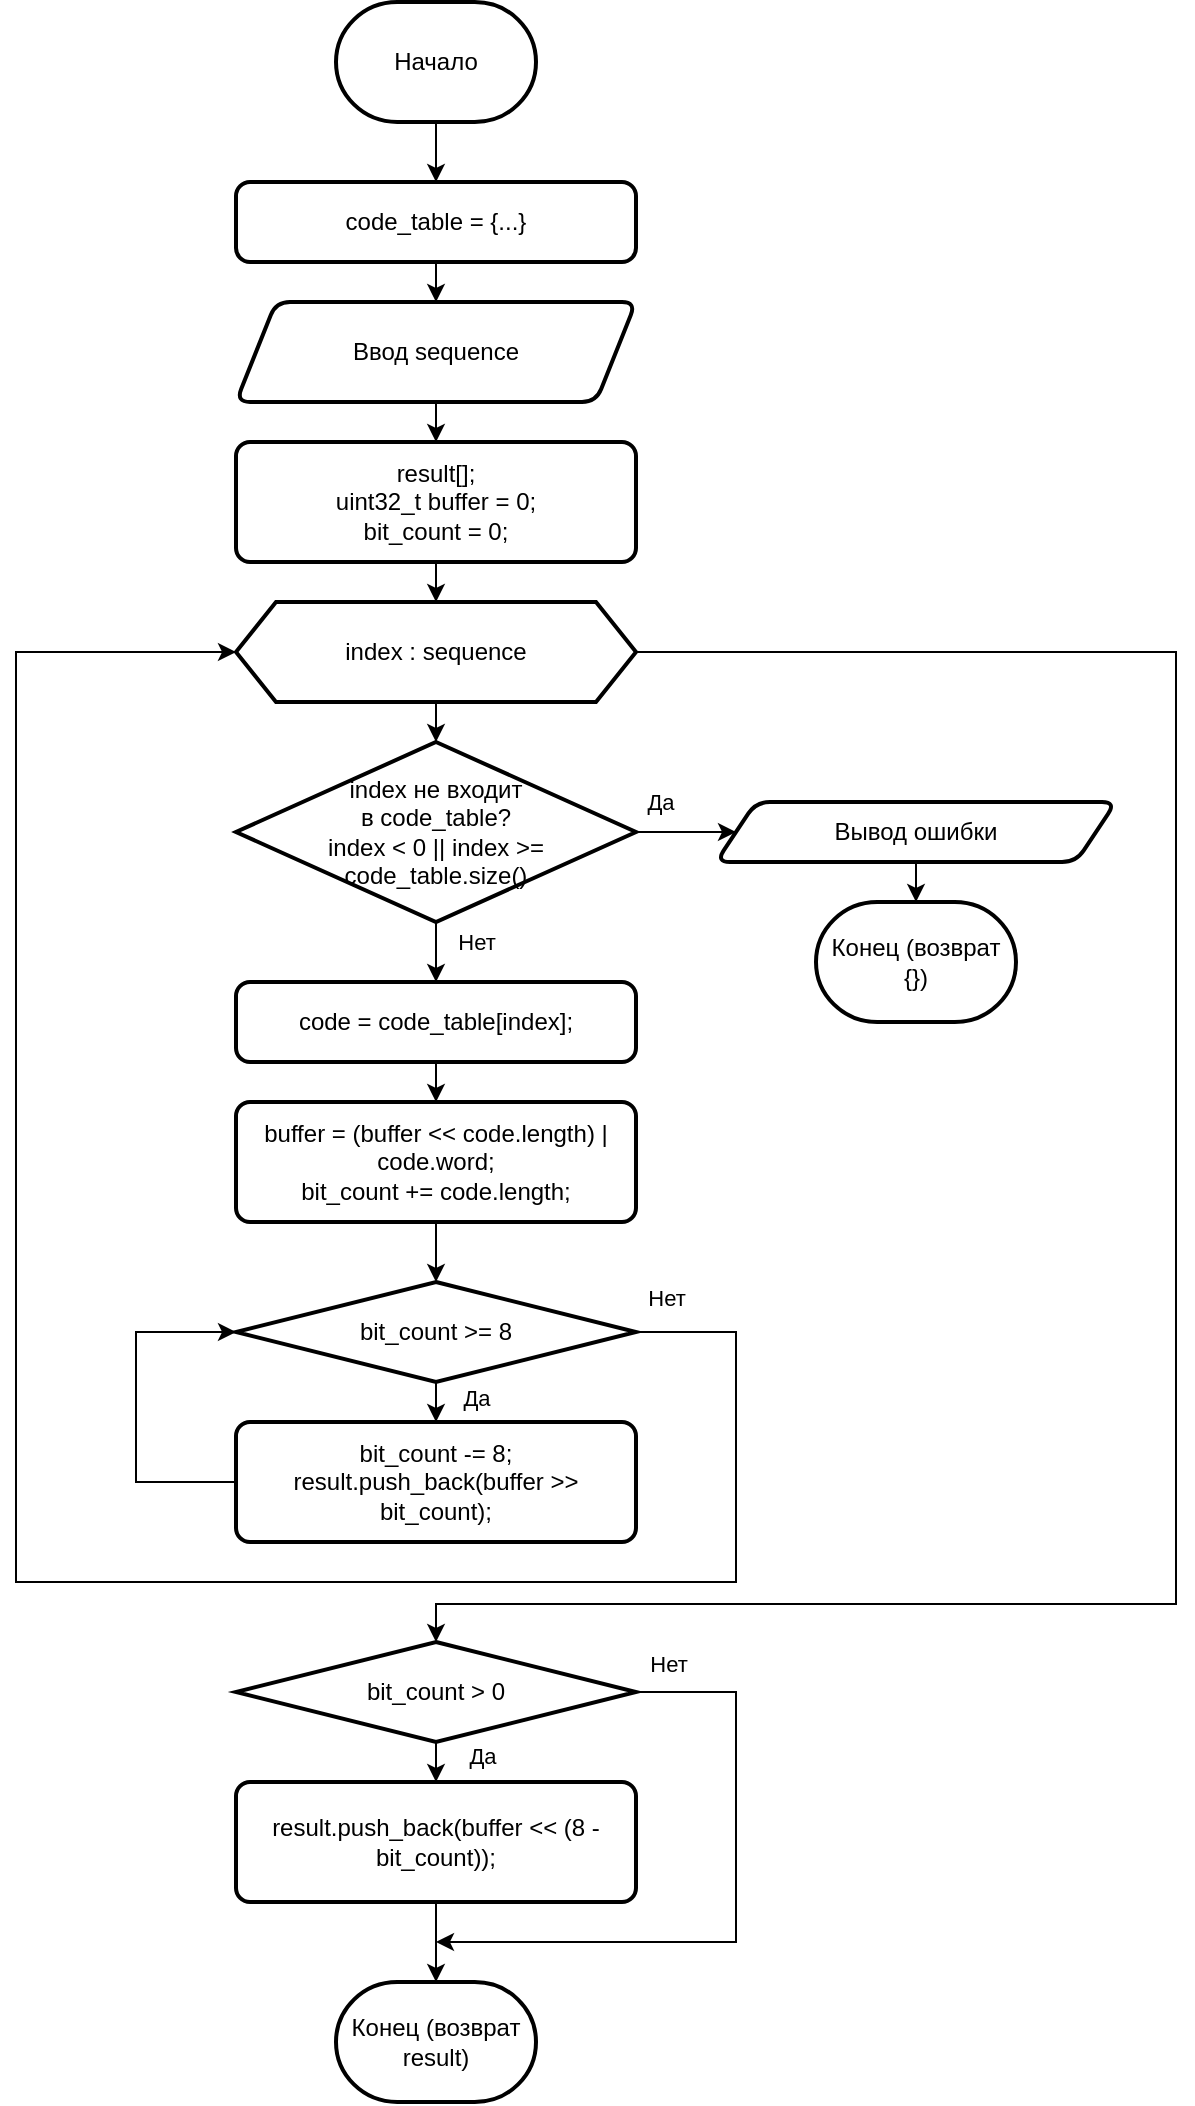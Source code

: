<mxfile version="24.4.13" type="device">
  <diagram id="C5RBs43oDa-KdzZeNtuy" name="Page-1">
    <mxGraphModel dx="956" dy="1700" grid="1" gridSize="10" guides="1" tooltips="1" connect="1" arrows="1" fold="1" page="1" pageScale="1" pageWidth="827" pageHeight="1169" math="0" shadow="0">
      <root>
        <mxCell id="WIyWlLk6GJQsqaUBKTNV-0" />
        <mxCell id="WIyWlLk6GJQsqaUBKTNV-1" parent="WIyWlLk6GJQsqaUBKTNV-0" />
        <mxCell id="SRNSHd6ge_EsEEtdElFu-2" value="" style="edgeStyle=orthogonalEdgeStyle;rounded=0;orthogonalLoop=1;jettySize=auto;html=1;" parent="WIyWlLk6GJQsqaUBKTNV-1" source="S7_N-UKr1pL8a_zZHFVc-5" edge="1">
          <mxGeometry relative="1" as="geometry">
            <mxPoint x="410" y="-600" as="targetPoint" />
          </mxGeometry>
        </mxCell>
        <mxCell id="S7_N-UKr1pL8a_zZHFVc-5" value="Начало" style="strokeWidth=2;html=1;shape=mxgraph.flowchart.terminator;whiteSpace=wrap;" parent="WIyWlLk6GJQsqaUBKTNV-1" vertex="1">
          <mxGeometry x="360" y="-690" width="100" height="60" as="geometry" />
        </mxCell>
        <mxCell id="SRNSHd6ge_EsEEtdElFu-37" style="edgeStyle=orthogonalEdgeStyle;rounded=0;orthogonalLoop=1;jettySize=auto;html=1;entryX=0.5;entryY=0;entryDx=0;entryDy=0;" parent="WIyWlLk6GJQsqaUBKTNV-1" edge="1">
          <mxGeometry relative="1" as="geometry">
            <Array as="points">
              <mxPoint x="800" y="-390" />
              <mxPoint x="800" y="640" />
              <mxPoint x="410" y="640" />
            </Array>
            <mxPoint x="410" y="670" as="targetPoint" />
          </mxGeometry>
        </mxCell>
        <mxCell id="SRNSHd6ge_EsEEtdElFu-24" style="edgeStyle=orthogonalEdgeStyle;rounded=0;orthogonalLoop=1;jettySize=auto;html=1;entryX=0.5;entryY=0;entryDx=0;entryDy=0;" parent="WIyWlLk6GJQsqaUBKTNV-1" edge="1">
          <mxGeometry relative="1" as="geometry">
            <Array as="points">
              <mxPoint x="600" y="-30" />
              <mxPoint x="600" y="110" />
              <mxPoint x="410" y="110" />
            </Array>
            <mxPoint x="510" y="-30" as="sourcePoint" />
          </mxGeometry>
        </mxCell>
        <mxCell id="SRNSHd6ge_EsEEtdElFu-38" style="edgeStyle=orthogonalEdgeStyle;rounded=0;orthogonalLoop=1;jettySize=auto;html=1;entryX=0;entryY=0.5;entryDx=0;entryDy=0;entryPerimeter=0;exitX=0;exitY=0.5;exitDx=0;exitDy=0;" parent="WIyWlLk6GJQsqaUBKTNV-1" edge="1">
          <mxGeometry relative="1" as="geometry">
            <Array as="points">
              <mxPoint x="150" y="590" />
              <mxPoint x="150" y="-390" />
            </Array>
            <mxPoint x="310" y="-390" as="targetPoint" />
          </mxGeometry>
        </mxCell>
        <mxCell id="DR3ZvVdrjEOjAyI6lG6U-50" style="edgeStyle=orthogonalEdgeStyle;rounded=0;orthogonalLoop=1;jettySize=auto;html=1;entryX=0.5;entryY=0;entryDx=0;entryDy=0;entryPerimeter=0;" parent="WIyWlLk6GJQsqaUBKTNV-1" target="DR3ZvVdrjEOjAyI6lG6U-16" edge="1">
          <mxGeometry relative="1" as="geometry">
            <Array as="points">
              <mxPoint x="700" y="-355" />
              <mxPoint x="700" />
              <mxPoint x="410" />
            </Array>
            <mxPoint x="510.0" y="-355.0" as="sourcePoint" />
          </mxGeometry>
        </mxCell>
        <mxCell id="zlNJ5mJG9k1ZYK3fHJ0b-6" style="edgeStyle=orthogonalEdgeStyle;rounded=0;orthogonalLoop=1;jettySize=auto;html=1;entryX=0.5;entryY=0;entryDx=0;entryDy=0;" edge="1" parent="WIyWlLk6GJQsqaUBKTNV-1" source="zlNJ5mJG9k1ZYK3fHJ0b-4" target="zlNJ5mJG9k1ZYK3fHJ0b-5">
          <mxGeometry relative="1" as="geometry" />
        </mxCell>
        <mxCell id="zlNJ5mJG9k1ZYK3fHJ0b-4" value="code_table = {...}" style="rounded=1;whiteSpace=wrap;html=1;absoluteArcSize=1;arcSize=14;strokeWidth=2;strokeColor=default;align=center;verticalAlign=middle;fillColor=default;" vertex="1" parent="WIyWlLk6GJQsqaUBKTNV-1">
          <mxGeometry x="310" y="-600" width="200" height="40" as="geometry" />
        </mxCell>
        <mxCell id="zlNJ5mJG9k1ZYK3fHJ0b-24" style="edgeStyle=orthogonalEdgeStyle;rounded=0;orthogonalLoop=1;jettySize=auto;html=1;entryX=0.5;entryY=0;entryDx=0;entryDy=0;" edge="1" parent="WIyWlLk6GJQsqaUBKTNV-1" source="zlNJ5mJG9k1ZYK3fHJ0b-5" target="zlNJ5mJG9k1ZYK3fHJ0b-7">
          <mxGeometry relative="1" as="geometry" />
        </mxCell>
        <mxCell id="zlNJ5mJG9k1ZYK3fHJ0b-5" value="Ввод&amp;nbsp;sequence" style="shape=parallelogram;perimeter=parallelogramPerimeter;whiteSpace=wrap;html=1;fixedSize=1;rounded=1;strokeColor=default;strokeWidth=2;align=center;verticalAlign=middle;arcSize=14;fontFamily=Helvetica;fontSize=12;fontColor=default;fillColor=default;" vertex="1" parent="WIyWlLk6GJQsqaUBKTNV-1">
          <mxGeometry x="310" y="-540" width="200" height="50" as="geometry" />
        </mxCell>
        <mxCell id="zlNJ5mJG9k1ZYK3fHJ0b-25" style="edgeStyle=orthogonalEdgeStyle;rounded=0;orthogonalLoop=1;jettySize=auto;html=1;entryX=0.5;entryY=0;entryDx=0;entryDy=0;" edge="1" parent="WIyWlLk6GJQsqaUBKTNV-1" source="zlNJ5mJG9k1ZYK3fHJ0b-7" target="zlNJ5mJG9k1ZYK3fHJ0b-8">
          <mxGeometry relative="1" as="geometry" />
        </mxCell>
        <mxCell id="zlNJ5mJG9k1ZYK3fHJ0b-7" value="result[];&lt;div&gt;&lt;div&gt;uint32_t buffer = 0;&lt;/div&gt;&lt;div&gt;&lt;span style=&quot;background-color: initial;&quot;&gt;bit_count = 0;&lt;/span&gt;&lt;/div&gt;&lt;/div&gt;" style="rounded=1;whiteSpace=wrap;html=1;absoluteArcSize=1;arcSize=14;strokeWidth=2;strokeColor=default;align=center;verticalAlign=middle;fillColor=default;" vertex="1" parent="WIyWlLk6GJQsqaUBKTNV-1">
          <mxGeometry x="310" y="-470" width="200" height="60" as="geometry" />
        </mxCell>
        <mxCell id="zlNJ5mJG9k1ZYK3fHJ0b-8" value="index : sequence" style="shape=hexagon;perimeter=hexagonPerimeter2;whiteSpace=wrap;html=1;fixedSize=1;rounded=0;strokeColor=default;strokeWidth=2;align=center;verticalAlign=middle;arcSize=14;fontFamily=Helvetica;fontSize=12;fontColor=default;fillColor=default;" vertex="1" parent="WIyWlLk6GJQsqaUBKTNV-1">
          <mxGeometry x="310" y="-390" width="200" height="50" as="geometry" />
        </mxCell>
        <mxCell id="zlNJ5mJG9k1ZYK3fHJ0b-27" style="edgeStyle=orthogonalEdgeStyle;rounded=0;orthogonalLoop=1;jettySize=auto;html=1;entryX=0;entryY=0.5;entryDx=0;entryDy=0;" edge="1" parent="WIyWlLk6GJQsqaUBKTNV-1" source="zlNJ5mJG9k1ZYK3fHJ0b-11" target="zlNJ5mJG9k1ZYK3fHJ0b-14">
          <mxGeometry relative="1" as="geometry" />
        </mxCell>
        <mxCell id="zlNJ5mJG9k1ZYK3fHJ0b-30" value="Да" style="edgeLabel;html=1;align=center;verticalAlign=middle;resizable=0;points=[];" vertex="1" connectable="0" parent="zlNJ5mJG9k1ZYK3fHJ0b-27">
          <mxGeometry x="-0.548" y="-2" relative="1" as="geometry">
            <mxPoint y="-17" as="offset" />
          </mxGeometry>
        </mxCell>
        <mxCell id="zlNJ5mJG9k1ZYK3fHJ0b-29" style="edgeStyle=orthogonalEdgeStyle;rounded=0;orthogonalLoop=1;jettySize=auto;html=1;entryX=0.5;entryY=0;entryDx=0;entryDy=0;" edge="1" parent="WIyWlLk6GJQsqaUBKTNV-1" source="zlNJ5mJG9k1ZYK3fHJ0b-11" target="zlNJ5mJG9k1ZYK3fHJ0b-15">
          <mxGeometry relative="1" as="geometry" />
        </mxCell>
        <mxCell id="zlNJ5mJG9k1ZYK3fHJ0b-31" value="Нет" style="edgeLabel;html=1;align=center;verticalAlign=middle;resizable=0;points=[];" vertex="1" connectable="0" parent="zlNJ5mJG9k1ZYK3fHJ0b-29">
          <mxGeometry x="-0.604" relative="1" as="geometry">
            <mxPoint x="20" as="offset" />
          </mxGeometry>
        </mxCell>
        <UserObject label="&lt;div&gt;index не входит&lt;/div&gt;&lt;div&gt;в code_table?&lt;/div&gt;index &amp;lt; 0 || index &amp;gt;= code_table.size()" link="index &lt; 0 || index &gt;= code_table.size()" id="zlNJ5mJG9k1ZYK3fHJ0b-11">
          <mxCell style="strokeWidth=2;html=1;shape=mxgraph.flowchart.decision;whiteSpace=wrap;" vertex="1" parent="WIyWlLk6GJQsqaUBKTNV-1">
            <mxGeometry x="310" y="-320" width="200" height="90" as="geometry" />
          </mxCell>
        </UserObject>
        <mxCell id="zlNJ5mJG9k1ZYK3fHJ0b-12" value="Конец (возврат {}&lt;span style=&quot;background-color: initial;&quot;&gt;)&lt;/span&gt;" style="strokeWidth=2;html=1;shape=mxgraph.flowchart.terminator;whiteSpace=wrap;" vertex="1" parent="WIyWlLk6GJQsqaUBKTNV-1">
          <mxGeometry x="600" y="-240" width="100" height="60" as="geometry" />
        </mxCell>
        <mxCell id="zlNJ5mJG9k1ZYK3fHJ0b-14" value="Вывод ошибки" style="shape=parallelogram;perimeter=parallelogramPerimeter;whiteSpace=wrap;html=1;fixedSize=1;rounded=1;strokeColor=default;strokeWidth=2;align=center;verticalAlign=middle;arcSize=14;fontFamily=Helvetica;fontSize=12;fontColor=default;fillColor=default;" vertex="1" parent="WIyWlLk6GJQsqaUBKTNV-1">
          <mxGeometry x="550" y="-290" width="200" height="30" as="geometry" />
        </mxCell>
        <mxCell id="zlNJ5mJG9k1ZYK3fHJ0b-32" style="edgeStyle=orthogonalEdgeStyle;rounded=0;orthogonalLoop=1;jettySize=auto;html=1;entryX=0.5;entryY=0;entryDx=0;entryDy=0;" edge="1" parent="WIyWlLk6GJQsqaUBKTNV-1" source="zlNJ5mJG9k1ZYK3fHJ0b-15" target="zlNJ5mJG9k1ZYK3fHJ0b-16">
          <mxGeometry relative="1" as="geometry" />
        </mxCell>
        <mxCell id="zlNJ5mJG9k1ZYK3fHJ0b-15" value="code = code_table[index];" style="rounded=1;whiteSpace=wrap;html=1;absoluteArcSize=1;arcSize=14;strokeWidth=2;strokeColor=default;align=center;verticalAlign=middle;fillColor=default;" vertex="1" parent="WIyWlLk6GJQsqaUBKTNV-1">
          <mxGeometry x="310" y="-200" width="200" height="40" as="geometry" />
        </mxCell>
        <UserObject label="buffer = (buffer &amp;lt;&amp;lt; code.length) | code.word;&lt;div&gt;bit_count += code.length;&lt;/div&gt;" id="zlNJ5mJG9k1ZYK3fHJ0b-16">
          <mxCell style="rounded=1;whiteSpace=wrap;html=1;absoluteArcSize=1;arcSize=14;strokeWidth=2;strokeColor=default;align=center;verticalAlign=middle;fillColor=default;" vertex="1" parent="WIyWlLk6GJQsqaUBKTNV-1">
            <mxGeometry x="310" y="-140" width="200" height="60" as="geometry" />
          </mxCell>
        </UserObject>
        <mxCell id="zlNJ5mJG9k1ZYK3fHJ0b-34" style="edgeStyle=orthogonalEdgeStyle;rounded=0;orthogonalLoop=1;jettySize=auto;html=1;entryX=0.5;entryY=0;entryDx=0;entryDy=0;" edge="1" parent="WIyWlLk6GJQsqaUBKTNV-1" source="zlNJ5mJG9k1ZYK3fHJ0b-17" target="zlNJ5mJG9k1ZYK3fHJ0b-18">
          <mxGeometry relative="1" as="geometry" />
        </mxCell>
        <mxCell id="zlNJ5mJG9k1ZYK3fHJ0b-44" value="Да" style="edgeLabel;html=1;align=center;verticalAlign=middle;resizable=0;points=[];" vertex="1" connectable="0" parent="zlNJ5mJG9k1ZYK3fHJ0b-34">
          <mxGeometry x="0.59" y="1" relative="1" as="geometry">
            <mxPoint x="19" as="offset" />
          </mxGeometry>
        </mxCell>
        <mxCell id="zlNJ5mJG9k1ZYK3fHJ0b-37" style="edgeStyle=orthogonalEdgeStyle;rounded=0;orthogonalLoop=1;jettySize=auto;html=1;entryX=0;entryY=0.5;entryDx=0;entryDy=0;" edge="1" parent="WIyWlLk6GJQsqaUBKTNV-1" source="zlNJ5mJG9k1ZYK3fHJ0b-17" target="zlNJ5mJG9k1ZYK3fHJ0b-8">
          <mxGeometry relative="1" as="geometry">
            <Array as="points">
              <mxPoint x="560" y="-25" />
              <mxPoint x="560" y="100" />
              <mxPoint x="200" y="100" />
              <mxPoint x="200" y="-365" />
            </Array>
          </mxGeometry>
        </mxCell>
        <mxCell id="zlNJ5mJG9k1ZYK3fHJ0b-45" value="Нет" style="edgeLabel;html=1;align=center;verticalAlign=middle;resizable=0;points=[];" vertex="1" connectable="0" parent="zlNJ5mJG9k1ZYK3fHJ0b-37">
          <mxGeometry x="-0.962" y="2" relative="1" as="geometry">
            <mxPoint x="-6" y="-15" as="offset" />
          </mxGeometry>
        </mxCell>
        <UserObject label="bit_count &gt;= 8" id="zlNJ5mJG9k1ZYK3fHJ0b-17">
          <mxCell style="strokeWidth=2;html=1;shape=mxgraph.flowchart.decision;whiteSpace=wrap;" vertex="1" parent="WIyWlLk6GJQsqaUBKTNV-1">
            <mxGeometry x="310" y="-50" width="200" height="50" as="geometry" />
          </mxCell>
        </UserObject>
        <UserObject label="bit_count -= 8;&lt;div&gt;result.push_back(buffer &amp;gt;&amp;gt; bit_count);&lt;/div&gt;" id="zlNJ5mJG9k1ZYK3fHJ0b-18">
          <mxCell style="rounded=1;whiteSpace=wrap;html=1;absoluteArcSize=1;arcSize=14;strokeWidth=2;strokeColor=default;align=center;verticalAlign=middle;fillColor=default;" vertex="1" parent="WIyWlLk6GJQsqaUBKTNV-1">
            <mxGeometry x="310" y="20" width="200" height="60" as="geometry" />
          </mxCell>
        </UserObject>
        <mxCell id="zlNJ5mJG9k1ZYK3fHJ0b-39" style="edgeStyle=orthogonalEdgeStyle;rounded=0;orthogonalLoop=1;jettySize=auto;html=1;entryX=0.5;entryY=0;entryDx=0;entryDy=0;" edge="1" parent="WIyWlLk6GJQsqaUBKTNV-1" source="zlNJ5mJG9k1ZYK3fHJ0b-19" target="zlNJ5mJG9k1ZYK3fHJ0b-22">
          <mxGeometry relative="1" as="geometry" />
        </mxCell>
        <mxCell id="zlNJ5mJG9k1ZYK3fHJ0b-46" value="Да" style="edgeLabel;html=1;align=center;verticalAlign=middle;resizable=0;points=[];" vertex="1" connectable="0" parent="zlNJ5mJG9k1ZYK3fHJ0b-39">
          <mxGeometry x="0.603" relative="1" as="geometry">
            <mxPoint x="23" y="-1" as="offset" />
          </mxGeometry>
        </mxCell>
        <mxCell id="zlNJ5mJG9k1ZYK3fHJ0b-42" style="edgeStyle=orthogonalEdgeStyle;rounded=0;orthogonalLoop=1;jettySize=auto;html=1;exitX=1;exitY=0.5;exitDx=0;exitDy=0;exitPerimeter=0;" edge="1" parent="WIyWlLk6GJQsqaUBKTNV-1" source="zlNJ5mJG9k1ZYK3fHJ0b-19">
          <mxGeometry relative="1" as="geometry">
            <mxPoint x="410" y="280" as="targetPoint" />
            <Array as="points">
              <mxPoint x="560" y="155" />
              <mxPoint x="560" y="280" />
              <mxPoint x="410" y="280" />
            </Array>
          </mxGeometry>
        </mxCell>
        <mxCell id="zlNJ5mJG9k1ZYK3fHJ0b-47" value="Нет" style="edgeLabel;html=1;align=center;verticalAlign=middle;resizable=0;points=[];" vertex="1" connectable="0" parent="zlNJ5mJG9k1ZYK3fHJ0b-42">
          <mxGeometry x="-0.934" y="-2" relative="1" as="geometry">
            <mxPoint x="5" y="-16" as="offset" />
          </mxGeometry>
        </mxCell>
        <UserObject label="bit_count &gt; 0" id="zlNJ5mJG9k1ZYK3fHJ0b-19">
          <mxCell style="strokeWidth=2;html=1;shape=mxgraph.flowchart.decision;whiteSpace=wrap;" vertex="1" parent="WIyWlLk6GJQsqaUBKTNV-1">
            <mxGeometry x="310" y="130" width="200" height="50" as="geometry" />
          </mxCell>
        </UserObject>
        <UserObject label="result.push_back(buffer &lt;&lt; (8 - bit_count));" id="zlNJ5mJG9k1ZYK3fHJ0b-22">
          <mxCell style="rounded=1;whiteSpace=wrap;html=1;absoluteArcSize=1;arcSize=14;strokeWidth=2;strokeColor=default;align=center;verticalAlign=middle;fillColor=default;" vertex="1" parent="WIyWlLk6GJQsqaUBKTNV-1">
            <mxGeometry x="310" y="200" width="200" height="60" as="geometry" />
          </mxCell>
        </UserObject>
        <mxCell id="zlNJ5mJG9k1ZYK3fHJ0b-23" value="Конец (возврат result&lt;span style=&quot;background-color: initial;&quot;&gt;)&lt;/span&gt;" style="strokeWidth=2;html=1;shape=mxgraph.flowchart.terminator;whiteSpace=wrap;" vertex="1" parent="WIyWlLk6GJQsqaUBKTNV-1">
          <mxGeometry x="360" y="300" width="100" height="60" as="geometry" />
        </mxCell>
        <mxCell id="zlNJ5mJG9k1ZYK3fHJ0b-26" style="edgeStyle=orthogonalEdgeStyle;rounded=0;orthogonalLoop=1;jettySize=auto;html=1;entryX=0.5;entryY=0;entryDx=0;entryDy=0;entryPerimeter=0;" edge="1" parent="WIyWlLk6GJQsqaUBKTNV-1" source="zlNJ5mJG9k1ZYK3fHJ0b-8" target="zlNJ5mJG9k1ZYK3fHJ0b-11">
          <mxGeometry relative="1" as="geometry" />
        </mxCell>
        <mxCell id="zlNJ5mJG9k1ZYK3fHJ0b-28" style="edgeStyle=orthogonalEdgeStyle;rounded=0;orthogonalLoop=1;jettySize=auto;html=1;entryX=0.5;entryY=0;entryDx=0;entryDy=0;entryPerimeter=0;" edge="1" parent="WIyWlLk6GJQsqaUBKTNV-1" source="zlNJ5mJG9k1ZYK3fHJ0b-14" target="zlNJ5mJG9k1ZYK3fHJ0b-12">
          <mxGeometry relative="1" as="geometry" />
        </mxCell>
        <mxCell id="zlNJ5mJG9k1ZYK3fHJ0b-33" style="edgeStyle=orthogonalEdgeStyle;rounded=0;orthogonalLoop=1;jettySize=auto;html=1;entryX=0.5;entryY=0;entryDx=0;entryDy=0;entryPerimeter=0;" edge="1" parent="WIyWlLk6GJQsqaUBKTNV-1" source="zlNJ5mJG9k1ZYK3fHJ0b-16" target="zlNJ5mJG9k1ZYK3fHJ0b-17">
          <mxGeometry relative="1" as="geometry" />
        </mxCell>
        <mxCell id="zlNJ5mJG9k1ZYK3fHJ0b-35" style="edgeStyle=orthogonalEdgeStyle;rounded=0;orthogonalLoop=1;jettySize=auto;html=1;entryX=0;entryY=0.5;entryDx=0;entryDy=0;entryPerimeter=0;" edge="1" parent="WIyWlLk6GJQsqaUBKTNV-1" source="zlNJ5mJG9k1ZYK3fHJ0b-18" target="zlNJ5mJG9k1ZYK3fHJ0b-17">
          <mxGeometry relative="1" as="geometry">
            <Array as="points">
              <mxPoint x="260" y="50" />
              <mxPoint x="260" y="-25" />
            </Array>
          </mxGeometry>
        </mxCell>
        <mxCell id="zlNJ5mJG9k1ZYK3fHJ0b-38" style="edgeStyle=orthogonalEdgeStyle;rounded=0;orthogonalLoop=1;jettySize=auto;html=1;entryX=0.5;entryY=0;entryDx=0;entryDy=0;entryPerimeter=0;" edge="1" parent="WIyWlLk6GJQsqaUBKTNV-1" source="zlNJ5mJG9k1ZYK3fHJ0b-8" target="zlNJ5mJG9k1ZYK3fHJ0b-19">
          <mxGeometry relative="1" as="geometry">
            <Array as="points">
              <mxPoint x="780" y="-365" />
              <mxPoint x="780" y="111" />
              <mxPoint x="410" y="111" />
            </Array>
          </mxGeometry>
        </mxCell>
        <mxCell id="zlNJ5mJG9k1ZYK3fHJ0b-40" style="edgeStyle=orthogonalEdgeStyle;rounded=0;orthogonalLoop=1;jettySize=auto;html=1;entryX=0.5;entryY=0;entryDx=0;entryDy=0;entryPerimeter=0;" edge="1" parent="WIyWlLk6GJQsqaUBKTNV-1" source="zlNJ5mJG9k1ZYK3fHJ0b-22" target="zlNJ5mJG9k1ZYK3fHJ0b-23">
          <mxGeometry relative="1" as="geometry" />
        </mxCell>
      </root>
    </mxGraphModel>
  </diagram>
</mxfile>
